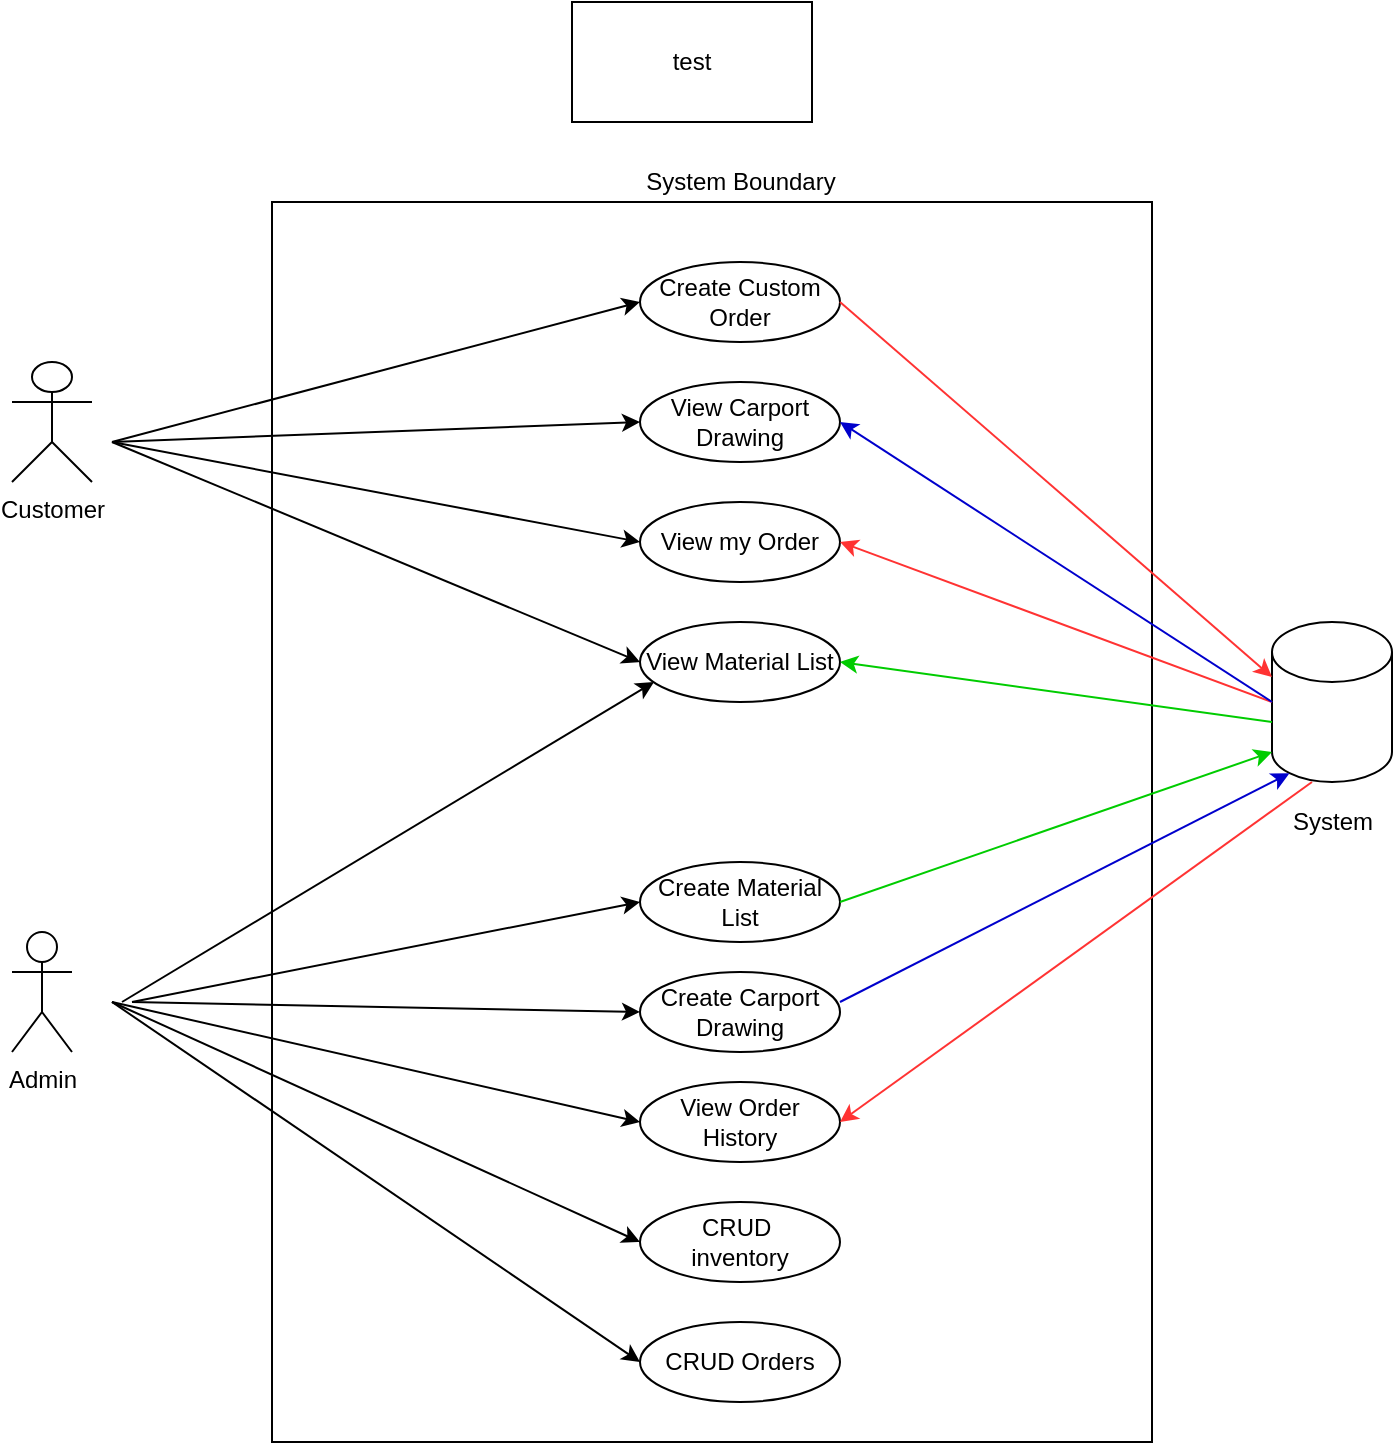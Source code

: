 <mxfile version="14.6.9" type="github">
  <diagram id="ygdzen8UIL2z9Q3izg6u" name="Page-1">
    <mxGraphModel dx="1422" dy="763" grid="1" gridSize="10" guides="1" tooltips="1" connect="1" arrows="1" fold="1" page="1" pageScale="1" pageWidth="827" pageHeight="1169" math="0" shadow="0">
      <root>
        <mxCell id="0" />
        <mxCell id="1" parent="0" />
        <mxCell id="fhKEaw7kfPtzZ2sWskrr-1" value="Customer" style="shape=umlActor;verticalLabelPosition=bottom;verticalAlign=top;html=1;outlineConnect=0;" parent="1" vertex="1">
          <mxGeometry x="100" y="200" width="40" height="60" as="geometry" />
        </mxCell>
        <mxCell id="fhKEaw7kfPtzZ2sWskrr-2" value="Admin" style="shape=umlActor;verticalLabelPosition=bottom;verticalAlign=top;html=1;outlineConnect=0;" parent="1" vertex="1">
          <mxGeometry x="100" y="485" width="30" height="60" as="geometry" />
        </mxCell>
        <mxCell id="fhKEaw7kfPtzZ2sWskrr-5" value="&lt;br&gt;&lt;br&gt;&lt;br&gt;&lt;br&gt;&lt;br&gt;&lt;br&gt;&lt;br&gt;&lt;br&gt;" style="rounded=0;whiteSpace=wrap;html=1;fillColor=none;" parent="1" vertex="1">
          <mxGeometry x="230" y="120" width="440" height="620" as="geometry" />
        </mxCell>
        <mxCell id="fhKEaw7kfPtzZ2sWskrr-6" value="System Boundary" style="text;html=1;align=center;verticalAlign=middle;resizable=0;points=[];autosize=1;strokeColor=none;" parent="1" vertex="1">
          <mxGeometry x="409" y="100" width="110" height="20" as="geometry" />
        </mxCell>
        <mxCell id="fhKEaw7kfPtzZ2sWskrr-7" value="Create Custom Order" style="ellipse;whiteSpace=wrap;html=1;fillColor=none;" parent="1" vertex="1">
          <mxGeometry x="414" y="150" width="100" height="40" as="geometry" />
        </mxCell>
        <mxCell id="fhKEaw7kfPtzZ2sWskrr-9" value="View my Order" style="ellipse;whiteSpace=wrap;html=1;fillColor=none;" parent="1" vertex="1">
          <mxGeometry x="414" y="270" width="100" height="40" as="geometry" />
        </mxCell>
        <mxCell id="fhKEaw7kfPtzZ2sWskrr-10" value="CRUD Orders" style="ellipse;whiteSpace=wrap;html=1;fillColor=none;" parent="1" vertex="1">
          <mxGeometry x="414" y="680" width="100" height="40" as="geometry" />
        </mxCell>
        <mxCell id="fhKEaw7kfPtzZ2sWskrr-12" value="View Order History" style="ellipse;whiteSpace=wrap;html=1;fillColor=none;" parent="1" vertex="1">
          <mxGeometry x="414" y="560" width="100" height="40" as="geometry" />
        </mxCell>
        <mxCell id="fhKEaw7kfPtzZ2sWskrr-13" value="&lt;span&gt;CRUD&amp;nbsp;&lt;/span&gt;&lt;br&gt;&lt;span&gt;inventory&lt;/span&gt;" style="ellipse;whiteSpace=wrap;html=1;fillColor=none;" parent="1" vertex="1">
          <mxGeometry x="414" y="620" width="100" height="40" as="geometry" />
        </mxCell>
        <mxCell id="fhKEaw7kfPtzZ2sWskrr-17" value="" style="endArrow=classic;html=1;entryX=0;entryY=0.5;entryDx=0;entryDy=0;" parent="1" target="fhKEaw7kfPtzZ2sWskrr-13" edge="1">
          <mxGeometry width="50" height="50" relative="1" as="geometry">
            <mxPoint x="150" y="520" as="sourcePoint" />
            <mxPoint x="200" y="470" as="targetPoint" />
          </mxGeometry>
        </mxCell>
        <mxCell id="fhKEaw7kfPtzZ2sWskrr-18" value="" style="endArrow=classic;html=1;entryX=0;entryY=0.5;entryDx=0;entryDy=0;" parent="1" target="fhKEaw7kfPtzZ2sWskrr-7" edge="1">
          <mxGeometry width="50" height="50" relative="1" as="geometry">
            <mxPoint x="150" y="240" as="sourcePoint" />
            <mxPoint x="200" y="190" as="targetPoint" />
          </mxGeometry>
        </mxCell>
        <mxCell id="fhKEaw7kfPtzZ2sWskrr-22" value="" style="endArrow=classic;html=1;entryX=0;entryY=0.5;entryDx=0;entryDy=0;" parent="1" target="fhKEaw7kfPtzZ2sWskrr-12" edge="1">
          <mxGeometry width="50" height="50" relative="1" as="geometry">
            <mxPoint x="150" y="520" as="sourcePoint" />
            <mxPoint x="420" y="440" as="targetPoint" />
          </mxGeometry>
        </mxCell>
        <mxCell id="fhKEaw7kfPtzZ2sWskrr-24" value="View Carport Drawing" style="ellipse;whiteSpace=wrap;html=1;fillColor=none;" parent="1" vertex="1">
          <mxGeometry x="414" y="210" width="100" height="40" as="geometry" />
        </mxCell>
        <mxCell id="fhKEaw7kfPtzZ2sWskrr-26" value="" style="endArrow=classic;html=1;entryX=0;entryY=0.5;entryDx=0;entryDy=0;" parent="1" target="fhKEaw7kfPtzZ2sWskrr-24" edge="1">
          <mxGeometry width="50" height="50" relative="1" as="geometry">
            <mxPoint x="150" y="240" as="sourcePoint" />
            <mxPoint x="420" y="370" as="targetPoint" />
          </mxGeometry>
        </mxCell>
        <mxCell id="fhKEaw7kfPtzZ2sWskrr-28" value="" style="endArrow=classic;html=1;entryX=0;entryY=0.5;entryDx=0;entryDy=0;" parent="1" target="fhKEaw7kfPtzZ2sWskrr-9" edge="1">
          <mxGeometry width="50" height="50" relative="1" as="geometry">
            <mxPoint x="150" y="240" as="sourcePoint" />
            <mxPoint x="420" y="370" as="targetPoint" />
          </mxGeometry>
        </mxCell>
        <mxCell id="fhKEaw7kfPtzZ2sWskrr-33" value="" style="endArrow=classic;html=1;entryX=0;entryY=0.5;entryDx=0;entryDy=0;" parent="1" target="fhKEaw7kfPtzZ2sWskrr-10" edge="1">
          <mxGeometry width="50" height="50" relative="1" as="geometry">
            <mxPoint x="150" y="520" as="sourcePoint" />
            <mxPoint x="420" y="370" as="targetPoint" />
          </mxGeometry>
        </mxCell>
        <mxCell id="fhKEaw7kfPtzZ2sWskrr-35" value="View Material List" style="ellipse;whiteSpace=wrap;html=1;fillColor=none;" parent="1" vertex="1">
          <mxGeometry x="414" y="330" width="100" height="40" as="geometry" />
        </mxCell>
        <mxCell id="fhKEaw7kfPtzZ2sWskrr-36" value="" style="endArrow=classic;html=1;entryX=0;entryY=0.5;entryDx=0;entryDy=0;" parent="1" target="fhKEaw7kfPtzZ2sWskrr-35" edge="1">
          <mxGeometry width="50" height="50" relative="1" as="geometry">
            <mxPoint x="150" y="240" as="sourcePoint" />
            <mxPoint x="420" y="370" as="targetPoint" />
          </mxGeometry>
        </mxCell>
        <mxCell id="zwA4oIyYL0pUJ5uWJ_54-3" value="test" style="rounded=0;whiteSpace=wrap;html=1;" parent="1" vertex="1">
          <mxGeometry x="380" y="20" width="120" height="60" as="geometry" />
        </mxCell>
        <mxCell id="PxSqtdrrt_EEmlgIxpEL-1" value="" style="shape=cylinder3;whiteSpace=wrap;html=1;boundedLbl=1;backgroundOutline=1;size=15;" vertex="1" parent="1">
          <mxGeometry x="730" y="330" width="60" height="80" as="geometry" />
        </mxCell>
        <mxCell id="PxSqtdrrt_EEmlgIxpEL-2" value="System" style="text;html=1;align=center;verticalAlign=middle;resizable=0;points=[];autosize=1;strokeColor=none;" vertex="1" parent="1">
          <mxGeometry x="730" y="420" width="60" height="20" as="geometry" />
        </mxCell>
        <mxCell id="PxSqtdrrt_EEmlgIxpEL-3" value="Create Material List" style="ellipse;whiteSpace=wrap;html=1;fillColor=none;" vertex="1" parent="1">
          <mxGeometry x="414" y="450" width="100" height="40" as="geometry" />
        </mxCell>
        <mxCell id="PxSqtdrrt_EEmlgIxpEL-4" value="" style="endArrow=classic;html=1;entryX=0;entryY=0.5;entryDx=0;entryDy=0;" edge="1" parent="1" target="PxSqtdrrt_EEmlgIxpEL-3">
          <mxGeometry width="50" height="50" relative="1" as="geometry">
            <mxPoint x="160" y="520" as="sourcePoint" />
            <mxPoint x="414" y="420" as="targetPoint" />
          </mxGeometry>
        </mxCell>
        <mxCell id="PxSqtdrrt_EEmlgIxpEL-5" value="" style="endArrow=classic;html=1;entryX=0;entryY=1;entryDx=0;entryDy=-15;entryPerimeter=0;strokeColor=#00CC00;exitX=1;exitY=0.5;exitDx=0;exitDy=0;" edge="1" parent="1" source="PxSqtdrrt_EEmlgIxpEL-3" target="PxSqtdrrt_EEmlgIxpEL-1">
          <mxGeometry width="50" height="50" relative="1" as="geometry">
            <mxPoint x="514" y="420" as="sourcePoint" />
            <mxPoint x="564" y="370" as="targetPoint" />
          </mxGeometry>
        </mxCell>
        <mxCell id="PxSqtdrrt_EEmlgIxpEL-6" value="" style="endArrow=classic;html=1;fillColor=#f8cecc;rounded=1;strokeColor=#00CC00;entryX=1;entryY=0.5;entryDx=0;entryDy=0;" edge="1" parent="1" target="fhKEaw7kfPtzZ2sWskrr-35">
          <mxGeometry width="50" height="50" relative="1" as="geometry">
            <mxPoint x="730" y="380" as="sourcePoint" />
            <mxPoint x="514" y="340" as="targetPoint" />
          </mxGeometry>
        </mxCell>
        <mxCell id="PxSqtdrrt_EEmlgIxpEL-10" value="" style="endArrow=classic;html=1;entryX=0.07;entryY=0.75;entryDx=0;entryDy=0;entryPerimeter=0;" edge="1" parent="1" target="fhKEaw7kfPtzZ2sWskrr-35">
          <mxGeometry width="50" height="50" relative="1" as="geometry">
            <mxPoint x="155" y="520" as="sourcePoint" />
            <mxPoint x="409" y="470" as="targetPoint" />
          </mxGeometry>
        </mxCell>
        <mxCell id="PxSqtdrrt_EEmlgIxpEL-11" value="" style="endArrow=classic;html=1;entryX=0;entryY=0;entryDx=0;entryDy=27.5;entryPerimeter=0;strokeColor=#FF3333;" edge="1" parent="1" target="PxSqtdrrt_EEmlgIxpEL-1">
          <mxGeometry width="50" height="50" relative="1" as="geometry">
            <mxPoint x="514" y="170" as="sourcePoint" />
            <mxPoint x="564" y="120" as="targetPoint" />
          </mxGeometry>
        </mxCell>
        <mxCell id="PxSqtdrrt_EEmlgIxpEL-12" value="" style="endArrow=classic;html=1;entryX=1;entryY=0.5;entryDx=0;entryDy=0;strokeColor=#FF3333;" edge="1" parent="1" target="fhKEaw7kfPtzZ2sWskrr-12">
          <mxGeometry width="50" height="50" relative="1" as="geometry">
            <mxPoint x="750" y="410" as="sourcePoint" />
            <mxPoint x="966" y="597.5" as="targetPoint" />
          </mxGeometry>
        </mxCell>
        <mxCell id="PxSqtdrrt_EEmlgIxpEL-13" value="" style="endArrow=classic;html=1;entryX=1;entryY=0.5;entryDx=0;entryDy=0;strokeColor=#FF3333;" edge="1" parent="1" target="fhKEaw7kfPtzZ2sWskrr-9">
          <mxGeometry width="50" height="50" relative="1" as="geometry">
            <mxPoint x="730" y="370" as="sourcePoint" />
            <mxPoint x="946" y="557.5" as="targetPoint" />
          </mxGeometry>
        </mxCell>
        <mxCell id="PxSqtdrrt_EEmlgIxpEL-14" value="Create Carport Drawing" style="ellipse;whiteSpace=wrap;html=1;fillColor=none;" vertex="1" parent="1">
          <mxGeometry x="414" y="505" width="100" height="40" as="geometry" />
        </mxCell>
        <mxCell id="PxSqtdrrt_EEmlgIxpEL-15" value="" style="endArrow=classic;html=1;entryX=0;entryY=0.5;entryDx=0;entryDy=0;" edge="1" parent="1" target="PxSqtdrrt_EEmlgIxpEL-14">
          <mxGeometry width="50" height="50" relative="1" as="geometry">
            <mxPoint x="160" y="520" as="sourcePoint" />
            <mxPoint x="424" y="480" as="targetPoint" />
          </mxGeometry>
        </mxCell>
        <mxCell id="PxSqtdrrt_EEmlgIxpEL-16" value="" style="endArrow=classic;html=1;entryX=0.145;entryY=1;entryDx=0;entryDy=-4.35;entryPerimeter=0;strokeColor=#0000CC;" edge="1" parent="1" target="PxSqtdrrt_EEmlgIxpEL-1">
          <mxGeometry width="50" height="50" relative="1" as="geometry">
            <mxPoint x="514" y="520" as="sourcePoint" />
            <mxPoint x="564" y="470" as="targetPoint" />
          </mxGeometry>
        </mxCell>
        <mxCell id="PxSqtdrrt_EEmlgIxpEL-17" value="" style="endArrow=classic;html=1;entryX=1;entryY=0.5;entryDx=0;entryDy=0;strokeColor=#0000CC;exitX=0;exitY=0.5;exitDx=0;exitDy=0;exitPerimeter=0;" edge="1" parent="1" source="PxSqtdrrt_EEmlgIxpEL-1" target="fhKEaw7kfPtzZ2sWskrr-24">
          <mxGeometry width="50" height="50" relative="1" as="geometry">
            <mxPoint x="524" y="530" as="sourcePoint" />
            <mxPoint x="748.7" y="415.65" as="targetPoint" />
          </mxGeometry>
        </mxCell>
      </root>
    </mxGraphModel>
  </diagram>
</mxfile>
